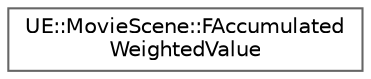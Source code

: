digraph "Graphical Class Hierarchy"
{
 // INTERACTIVE_SVG=YES
 // LATEX_PDF_SIZE
  bgcolor="transparent";
  edge [fontname=Helvetica,fontsize=10,labelfontname=Helvetica,labelfontsize=10];
  node [fontname=Helvetica,fontsize=10,shape=box,height=0.2,width=0.4];
  rankdir="LR";
  Node0 [id="Node000000",label="UE::MovieScene::FAccumulated\lWeightedValue",height=0.2,width=0.4,color="grey40", fillcolor="white", style="filled",URL="$d5/d37/structUE_1_1MovieScene_1_1FAccumulatedWeightedValue.html",tooltip="Holds an accumulation of weighted values."];
}
